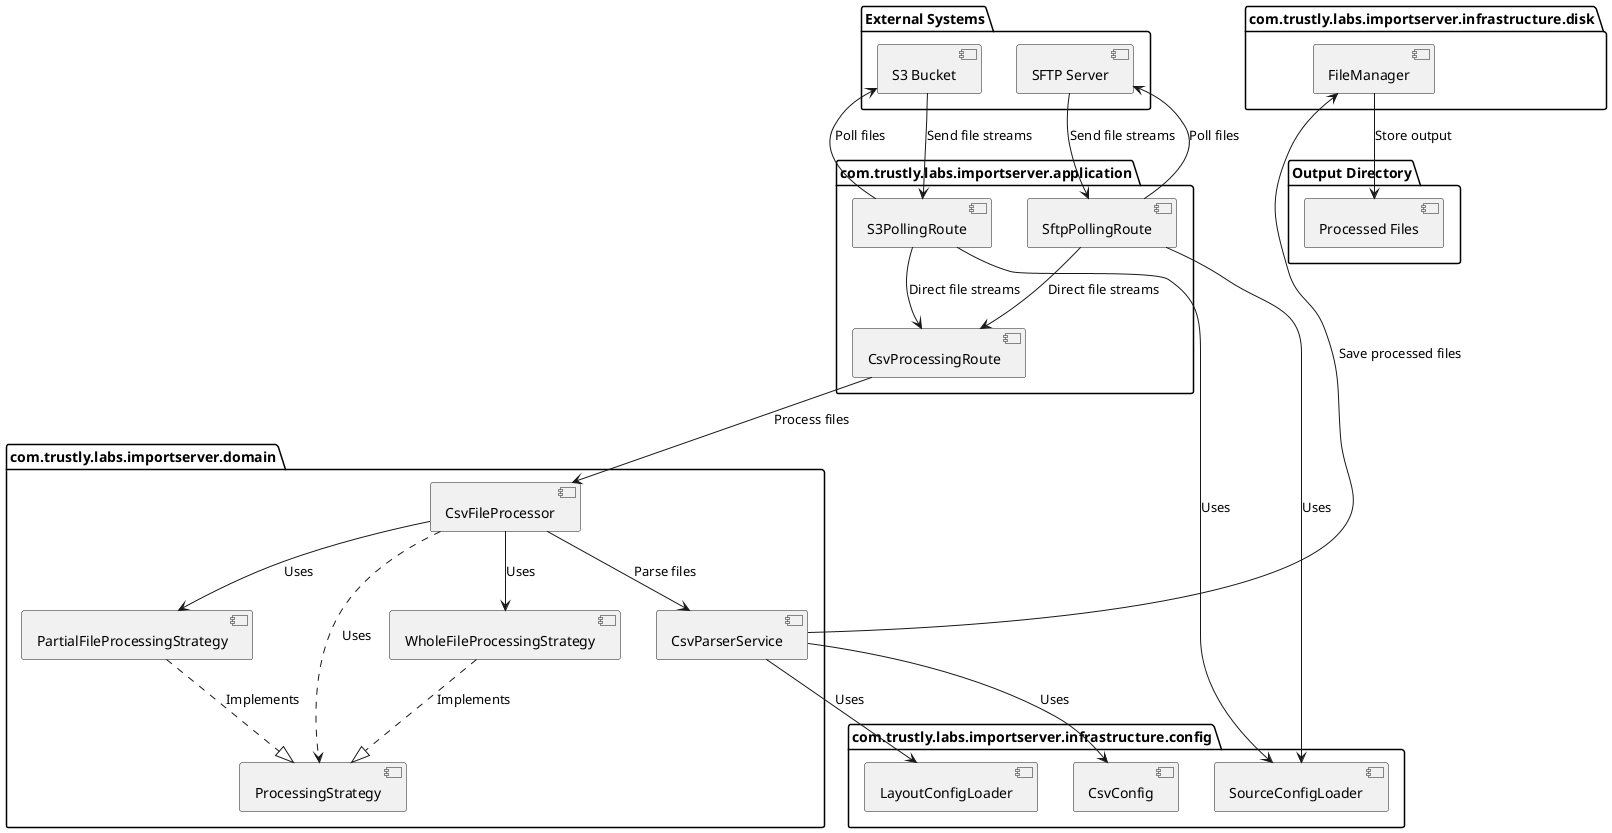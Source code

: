 @startuml
package "External Systems" {
    [S3 Bucket] 
    [SFTP Server]
}

package "com.trustly.labs.importserver.application" {
    [S3PollingRoute] 
    [SftpPollingRoute]
    [CsvProcessingRoute]
}

package "com.trustly.labs.importserver.domain" {
    [CsvFileProcessor]
    [CsvParserService]
    [ProcessingStrategy]
    [WholeFileProcessingStrategy]
    [PartialFileProcessingStrategy]
}

package "com.trustly.labs.importserver.infrastructure.config" {
    [SourceConfigLoader]
    [CsvConfig]
    [LayoutConfigLoader]
}

package "com.trustly.labs.importserver.infrastructure.disk" {
    [FileManager]
}

package "Output Directory" {
    [Processed Files]
}

[S3PollingRoute] --> [S3 Bucket] : Poll files
[S3 Bucket] --> [S3PollingRoute] : Send file streams
[S3PollingRoute] --> [CsvProcessingRoute] : Direct file streams
[S3PollingRoute] --> [SourceConfigLoader] : Uses

[SftpPollingRoute] --> [SFTP Server] : Poll files
[SFTP Server] --> [SftpPollingRoute] : Send file streams
[SftpPollingRoute] --> [CsvProcessingRoute] : Direct file streams
[SftpPollingRoute] --> [SourceConfigLoader] : Uses

[CsvProcessingRoute] --> [CsvFileProcessor] : Process files
[CsvFileProcessor] --> [CsvParserService] : Parse files
[CsvParserService] --> [CsvConfig] : Uses
[CsvParserService] --> [LayoutConfigLoader] : Uses
[CsvFileProcessor] .> [ProcessingStrategy] : Uses
[CsvFileProcessor] --> [WholeFileProcessingStrategy] : Uses
[CsvFileProcessor] --> [PartialFileProcessingStrategy] : Uses
[WholeFileProcessingStrategy] ..|> [ProcessingStrategy] : Implements
[PartialFileProcessingStrategy] ..|> [ProcessingStrategy] : Implements
[CsvParserService] --[norank]> [FileManager] : Save processed files
[FileManager] --> [Processed Files] : Store output

@enduml

